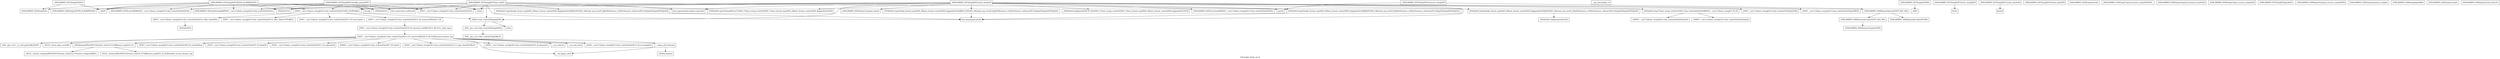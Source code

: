 digraph "Call graph: dump_xyz.ll" {
	label="Call graph: dump_xyz.ll";

	Node0x55db1dc5eb60 [shape=record,label="{_ZN9LAMMPS_NS7DumpXYZC2EPNS_6LAMMPSEiPPc}"];
	Node0x55db1dc5eb60 -> Node0x55db1dc20050;
	Node0x55db1dc5eb60 -> Node0x55db1dc200c0;
	Node0x55db1dc5eb60 -> Node0x55db1dc22700;
	Node0x55db1dc5eb60 -> Node0x55db1dc4b8b0;
	Node0x55db1dc5eb60 -> Node0x55db1dc419f0;
	Node0x55db1dc5eb60 -> Node0x55db1dc1f530;
	Node0x55db1dc5eb60 -> Node0x55db1dc1f440;
	Node0x55db1dc5eb60 -> Node0x55db1dc1eda0;
	Node0x55db1dc5eb60 -> Node0x55db1dca66b0;
	Node0x55db1dc20050 [shape=record,label="{_ZN9LAMMPS_NS4DumpC2EPNS_6LAMMPSEiPPc}"];
	Node0x55db1dc1f530 [shape=record,label="{_ZN9LAMMPS_NS5Error3allERKNSt7__cxx1112basic_stringIcSt11char_traitsIcESaIcEEEiS8_}"];
	Node0x55db1dc200c0 [shape=record,label="{_ZNSaIcEC1Ev}"];
	Node0x55db1dc22700 [shape=record,label="{_ZNSt7__cxx1112basic_stringIcSt11char_traitsIcESaIcEEC2IS3_EEPKcRKS3_}"];
	Node0x55db1dc22700 -> Node0x55db1dc53a10;
	Node0x55db1dc22700 -> Node0x55db1dc77ad0;
	Node0x55db1dc22700 -> Node0x55db1dc5eba0;
	Node0x55db1dc22700 -> Node0x55db1dc6f6d0;
	Node0x55db1dc22700 -> Node0x55db1dc224f0;
	Node0x55db1dc229a0 [shape=record,label="{__gxx_personality_v0}"];
	Node0x55db1dc1f440 [shape=record,label="{_ZNSt7__cxx1112basic_stringIcSt11char_traitsIcESaIcEED1Ev}"];
	Node0x55db1dc419f0 [shape=record,label="{_ZNSaIcED1Ev}"];
	Node0x55db1dca66b0 [shape=record,label="{_ZdaPv}"];
	Node0x55db1dc1eda0 [shape=record,label="{_ZN9LAMMPS_NS5utils6strdupERKNSt7__cxx1112basic_stringIcSt11char_traitsIcESaIcEEE}"];
	Node0x55db1dc4b8b0 [shape=record,label="{_ZN9LAMMPS_NS4DumpD2Ev}"];
	Node0x55db1dc8be20 [shape=record,label="{_ZN9LAMMPS_NS7DumpXYZD2Ev}"];
	Node0x55db1dc8be20 -> Node0x55db1dca66b0;
	Node0x55db1dc8be20 -> Node0x55db1dc4b8b0;
	Node0x55db1dc35b60 [shape=record,label="{_ZN9LAMMPS_NS7DumpXYZD0Ev}"];
	Node0x55db1dc35b60 -> Node0x55db1dc29910;
	Node0x55db1dc29910 [shape=record,label="{_ZdlPv}"];
	Node0x55db1dc2cbd0 [shape=record,label="{_ZN9LAMMPS_NS7DumpXYZ10init_styleEv}"];
	Node0x55db1dc2cbd0 -> Node0x55db1dca66b0;
	Node0x55db1dc2cbd0 -> Node0x55db1dc5eba0;
	Node0x55db1dc2cbd0 -> Node0x55db1dc2eb30;
	Node0x55db1dc2cbd0 -> Node0x55db1dc2fd40;
	Node0x55db1dc2cbd0 -> Node0x55db1dc30bf0;
	Node0x55db1dc2cbd0 -> Node0x55db1dc32920;
	Node0x55db1dc2cbd0 -> Node0x55db1dc1eda0;
	Node0x55db1dc2cbd0 -> Node0x55db1dc1f440;
	Node0x55db1dc2cbd0 -> Node0x55db1dc36f10;
	Node0x55db1dc2cbd0 -> Node0x55db1dc34110;
	Node0x55db1dc2cbd0 -> Node0x55db1dc32c80;
	Node0x55db1dc32920 [shape=record,label="{_ZN3fmt6v9_lmp7vformatB5cxx11ENS0_17basic_string_viewIcEENS0_17basic_format_argsINS0_20basic_format_contextINS0_8appenderEcEEEE}"];
	Node0x55db1dc32c80 [shape=record,label="{llvm.umul.with.overflow.i64}"];
	Node0x55db1dc34110 [shape=record,label="{_Znam}"];
	Node0x55db1dc36f10 [shape=record,label="{sprintf}"];
	Node0x55db1dc37be0 [shape=record,label="{_ZN9LAMMPS_NS7DumpXYZ12write_stringEiPd}"];
	Node0x55db1dc37be0 -> Node0x55db1dc2ea40;
	Node0x55db1dc489f0 [shape=record,label="{_ZN9LAMMPS_NS7DumpXYZ11write_linesEiPd}"];
	Node0x55db1dc489f0 -> Node0x55db1dc3ae80;
	Node0x55db1dc3c570 [shape=record,label="{_ZN9LAMMPS_NS7DumpXYZ12modify_paramEiPPc}"];
	Node0x55db1dc3c570 -> Node0x55db1dc3e0d0;
	Node0x55db1dc3c570 -> Node0x55db1dc200c0;
	Node0x55db1dc3c570 -> Node0x55db1dc22700;
	Node0x55db1dc3c570 -> Node0x55db1dc419f0;
	Node0x55db1dc3c570 -> Node0x55db1dc1f440;
	Node0x55db1dc3c570 -> Node0x55db1dc1f530;
	Node0x55db1dc3c570 -> Node0x55db1dc1eda0;
	Node0x55db1dc3c570 -> Node0x55db1dc34110;
	Node0x55db1dc3c570 -> Node0x55db1dc32c80;
	Node0x55db1dc3c570 -> Node0x55db1dca66b0;
	Node0x55db1dc59e40 [shape=record,label="{_ZN9LAMMPS_NS7DumpXYZ10write_dataEiPd}"];
	Node0x55db1dc2ea40 [shape=record,label="{fwrite}"];
	Node0x55db1dc3ae80 [shape=record,label="{fprintf}"];
	Node0x55db1dc5c310 [shape=record,label="{_ZN9LAMMPS_NS4Dump5writeEv}"];
	Node0x55db1dc60d80 [shape=record,label="{_ZN9LAMMPS_NS4Dump17pack_forward_commEiPiPdiS1_}"];
	Node0x55db1dc61c80 [shape=record,label="{_ZN9LAMMPS_NS4Dump19unpack_forward_commEiiPd}"];
	Node0x55db1dc63a40 [shape=record,label="{_ZN9LAMMPS_NS4Dump17pack_reverse_commEiiPd}"];
	Node0x55db1dc3e0d0 [shape=record,label="{strcmp}"];
	Node0x55db1dc40740 [shape=record,label="{_ZN9LAMMPS_NS7DumpXYZ12write_headerEl}"];
	Node0x55db1dc40740 -> Node0x55db1dc200c0;
	Node0x55db1dc40740 -> Node0x55db1dc22700;
	Node0x55db1dc40740 -> Node0x55db1dc1f440;
	Node0x55db1dc40740 -> Node0x55db1dc4df60;
	Node0x55db1dc40740 -> Node0x55db1dc429b0;
	Node0x55db1dc40740 -> Node0x55db1dc2fd40;
	Node0x55db1dc40740 -> Node0x55db1dc419f0;
	Node0x55db1dc40740 -> Node0x55db1dc4cc40;
	Node0x55db1dc40740 -> Node0x55db1dc498a0;
	Node0x55db1dc40740 -> Node0x55db1dc5eba0;
	Node0x55db1dc40740 -> Node0x55db1dc2eb30;
	Node0x55db1dc40740 -> Node0x55db1dc67180;
	Node0x55db1dc40740 -> Node0x55db1dc930a0;
	Node0x55db1dc40740 -> Node0x55db1dc32920;
	Node0x55db1dc40740 -> Node0x55db1dc472a0;
	Node0x55db1dc40740 -> Node0x55db1dc454e0;
	Node0x55db1dc40740 -> Node0x55db1dc468b0;
	Node0x55db1dc429b0 [shape=record,label="{_ZN9LAMMPS_NS5Error3oneERKNSt7__cxx1112basic_stringIcSt11char_traitsIcESaIcEEEiS8_}"];
	Node0x55db1dc4df60 [shape=record,label="{_ZN3fmt6v9_lmp6vprintEP8_IO_FILENS0_17basic_string_viewIcEENS0_17basic_format_argsINS0_20basic_format_contextINS0_8appenderEcEEEE}"];
	Node0x55db1dc454e0 [shape=record,label="{_ZN9LAMMPS_NS4Dump12compute_timeEv}"];
	Node0x55db1dc472a0 [shape=record,label="{_ZNSt7__cxx1112basic_stringIcSt11char_traitsIcESaIcEEpLERKS4_}"];
	Node0x55db1dc67180 [shape=record,label="{_ZNSt7__cxx1112basic_stringIcSt11char_traitsIcESaIcEEpLEPKc}"];
	Node0x55db1dc52970 [shape=record,label="{_ZN9LAMMPS_NS7DumpXYZ4packEPi}"];
	Node0x55db1dc54610 [shape=record,label="{_ZN9LAMMPS_NS7DumpXYZ14convert_stringEiPd}"];
	Node0x55db1dc54610 -> Node0x55db1dc55630;
	Node0x55db1dc54610 -> Node0x55db1dc36f10;
	Node0x55db1dc55630 [shape=record,label="{_ZN9LAMMPS_NS6Memory4growIcEEPT_RS3_iPKc}"];
	Node0x55db1dc55630 -> Node0x55db1dc58050;
	Node0x55db1dc55630 -> Node0x55db1dc59050;
	Node0x55db1dc65ad0 [shape=record,label="{_ZN9LAMMPS_NS4Dump19unpack_reverse_commEiPiPd}"];
	Node0x55db1dca2be0 [shape=record,label="{_ZN9LAMMPS_NS4Dump12memory_usageEv}"];
	Node0x55db1dc6bf50 [shape=record,label="{_ZN9LAMMPS_NS4Dump8openfileEv}"];
	Node0x55db1dc6e7b0 [shape=record,label="{_ZN9LAMMPS_NS4Dump5countEv}"];
	Node0x55db1dc67960 [shape=record,label="{_ZN9LAMMPS_NS4Dump12write_footerEv}"];
	Node0x55db1dc53a10 [shape=record,label="{_ZNSt7__cxx1112basic_stringIcSt11char_traitsIcESaIcEE13_M_local_dataEv}"];
	Node0x55db1dc77ad0 [shape=record,label="{_ZNSt7__cxx1112basic_stringIcSt11char_traitsIcESaIcEE12_Alloc_hiderC1EPcRKS3_}"];
	Node0x55db1dc6f6d0 [shape=record,label="{_ZNSt7__cxx1112basic_stringIcSt11char_traitsIcESaIcEE12_M_constructIPKcEEvT_S8_}"];
	Node0x55db1dc6f6d0 -> Node0x55db1dc8a220;
	Node0x55db1dc5eba0 [shape=record,label="{_ZNSt11char_traitsIcE6lengthEPKc}"];
	Node0x55db1dc5eba0 -> Node0x55db1dc880a0;
	Node0x55db1dc5eba0 -> Node0x55db1dc86530;
	Node0x55db1dc224f0 [shape=record,label="{_ZNSt7__cxx1112basic_stringIcSt11char_traitsIcESaIcEE12_Alloc_hiderD2Ev}"];
	Node0x55db1dc224f0 -> Node0x55db1dc87420;
	Node0x55db1dc8a220 [shape=record,label="{_ZNSt7__cxx1112basic_stringIcSt11char_traitsIcESaIcEE16_M_construct_auxIPKcEEvT_S8_St12__false_type}"];
	Node0x55db1dc8a220 -> Node0x55db1dc88d80;
	Node0x55db1dc88d80 [shape=record,label="{_ZNSt7__cxx1112basic_stringIcSt11char_traitsIcESaIcEE12_M_constructIPKcEEvT_S8_St20forward_iterator_tag}"];
	Node0x55db1dc88d80 -> Node0x55db1dc89850;
	Node0x55db1dc88d80 -> Node0x55db1dc8b730;
	Node0x55db1dc88d80 -> Node0x55db1dc8c1b0;
	Node0x55db1dc88d80 -> Node0x55db1dc8dae0;
	Node0x55db1dc88d80 -> Node0x55db1dc8b9c0;
	Node0x55db1dc88d80 -> Node0x55db1dc8c0a0;
	Node0x55db1dc88d80 -> Node0x55db1dc8fe30;
	Node0x55db1dc88d80 -> Node0x55db1dc903e0;
	Node0x55db1dc88d80 -> Node0x55db1dc91c80;
	Node0x55db1dc88d80 -> Node0x55db1dc92fb0;
	Node0x55db1dc88d80 -> Node0x55db1dc96d10;
	Node0x55db1dc88d80 -> Node0x55db1dc9c780;
	Node0x55db1dc88d80 -> Node0x55db1dca03a0;
	Node0x55db1dc88d80 -> Node0x55db1dca3200;
	Node0x55db1dc89850 [shape=record,label="{_ZN9__gnu_cxx17__is_null_pointerIKcEEbPT_}"];
	Node0x55db1dc8b730 [shape=record,label="{_ZSt19__throw_logic_errorPKc}"];
	Node0x55db1dc8c1b0 [shape=record,label="{_ZSt8distanceIPKcENSt15iterator_traitsIT_E15difference_typeES3_S3_}"];
	Node0x55db1dc8c1b0 -> Node0x55db1dca3cf0;
	Node0x55db1dc8c1b0 -> Node0x55db1dca60b0;
	Node0x55db1dc8b9c0 [shape=record,label="{_ZNSt7__cxx1112basic_stringIcSt11char_traitsIcESaIcEE7_M_dataEPc}"];
	Node0x55db1dc8dae0 [shape=record,label="{_ZNSt7__cxx1112basic_stringIcSt11char_traitsIcESaIcEE9_M_createERmm}"];
	Node0x55db1dc8c0a0 [shape=record,label="{_ZNSt7__cxx1112basic_stringIcSt11char_traitsIcESaIcEE11_M_capacityEm}"];
	Node0x55db1dc903e0 [shape=record,label="{_ZNSt7__cxx1112basic_stringIcSt11char_traitsIcESaIcEE13_S_copy_charsEPcPKcS7_}"];
	Node0x55db1dc8fe30 [shape=record,label="{_ZNKSt7__cxx1112basic_stringIcSt11char_traitsIcESaIcEE7_M_dataEv}"];
	Node0x55db1dc91c80 [shape=record,label="{__cxa_begin_catch}"];
	Node0x55db1dc92fb0 [shape=record,label="{_ZNSt7__cxx1112basic_stringIcSt11char_traitsIcESaIcEE10_M_disposeEv}"];
	Node0x55db1dc96d10 [shape=record,label="{__cxa_rethrow}"];
	Node0x55db1dc9c780 [shape=record,label="{__cxa_end_catch}"];
	Node0x55db1dca3200 [shape=record,label="{__clang_call_terminate}"];
	Node0x55db1dca3200 -> Node0x55db1dc91c80;
	Node0x55db1dca3200 -> Node0x55db1dc3c6e0;
	Node0x55db1dc3c6e0 [shape=record,label="{_ZSt9terminatev}"];
	Node0x55db1dca03a0 [shape=record,label="{_ZNSt7__cxx1112basic_stringIcSt11char_traitsIcESaIcEE13_M_set_lengthEm}"];
	Node0x55db1dca60b0 [shape=record,label="{_ZSt10__distanceIPKcENSt15iterator_traitsIT_E15difference_typeES3_S3_St26random_access_iterator_tag}"];
	Node0x55db1dca3cf0 [shape=record,label="{_ZSt19__iterator_categoryIPKcENSt15iterator_traitsIT_E17iterator_categoryERKS3_}"];
	Node0x55db1dc880a0 [shape=record,label="{_ZN9__gnu_cxx11char_traitsIcE6lengthEPKc}"];
	Node0x55db1dc880a0 -> Node0x55db1dc91030;
	Node0x55db1dc86530 [shape=record,label="{strlen}"];
	Node0x55db1dc91030 [shape=record,label="{_ZN9__gnu_cxx11char_traitsIcE2eqERKcS3_}"];
	Node0x55db1dc87420 [shape=record,label="{_ZNSaIcED2Ev}"];
	Node0x55db1dc30bf0 [shape=record,label="{_ZN3fmt6v9_lmp16make_format_argsINS0_20basic_format_contextINS0_8appenderEcEEJRPcEEENS0_16format_arg_storeIT_JDpNSt9remove_cvINSt16remove_referenceIT0_E4typeEE4typeEEEEDpOSB_}"];
	Node0x55db1dc30bf0 -> Node0x55db1dc2fd40;
	Node0x55db1dc2fd40 [shape=record,label="{llvm.memcpy.p0.p0.i64}"];
	Node0x55db1dc930a0 [shape=record,label="{_ZN3fmt6v9_lmp16make_format_argsINS0_20basic_format_contextINS0_8appenderEcEEJRlS5_EEENS0_16format_arg_storeIT_JDpNSt9remove_cvINSt16remove_referenceIT0_E4typeEE4typeEEEEDpOSA_}"];
	Node0x55db1dc930a0 -> Node0x55db1dc2fd40;
	Node0x55db1dc468b0 [shape=record,label="{_ZN3fmt6v9_lmp16make_format_argsINS0_20basic_format_contextINS0_8appenderEcEEJRdEEENS0_16format_arg_storeIT_JDpNSt9remove_cvINSt16remove_referenceIT0_E4typeEE4typeEEEEDpOSA_}"];
	Node0x55db1dc468b0 -> Node0x55db1dc2fd40;
	Node0x55db1dc4cc40 [shape=record,label="{_ZN3fmt6v9_lmp16make_format_argsINS0_20basic_format_contextINS0_8appenderEcEEJEEENS0_16format_arg_storeIT_JDpNSt9remove_cvINSt16remove_referenceIT0_E4typeEE4typeEEEEDpOS9_}"];
	Node0x55db1dc4cc40 -> Node0x55db1dc38b50;
	Node0x55db1dc38b50 [shape=record,label="{_ZN3fmt6v9_lmp9monostateC2Ev}"];
	Node0x55db1dc498a0 [shape=record,label="{_ZN3fmt6v9_lmp17basic_string_viewIcEC2ISt11char_traitsIcESaIcEEERKNSt7__cxx1112basic_stringIcT_T0_EE}"];
	Node0x55db1dc498a0 -> Node0x55db1dc870e0;
	Node0x55db1dc498a0 -> Node0x55db1dc4b440;
	Node0x55db1dc870e0 [shape=record,label="{_ZNKSt7__cxx1112basic_stringIcSt11char_traitsIcESaIcEE4dataEv}"];
	Node0x55db1dc4b440 [shape=record,label="{_ZNKSt7__cxx1112basic_stringIcSt11char_traitsIcESaIcEE4sizeEv}"];
	Node0x55db1dc58050 [shape=record,label="{_ZN9LAMMPS_NS6Memory6createIcEEPT_RS3_iPKc}"];
	Node0x55db1dc58050 -> Node0x55db1dc397b0;
	Node0x55db1dc59050 [shape=record,label="{_ZN9LAMMPS_NS6Memory8sreallocEPvlPKc}"];
	Node0x55db1dc397b0 [shape=record,label="{_ZN9LAMMPS_NS6Memory7smallocElPKc}"];
	Node0x55db1dc2eb30 [shape=record,label="{llvm.experimental.noalias.scope.decl}"];
}

